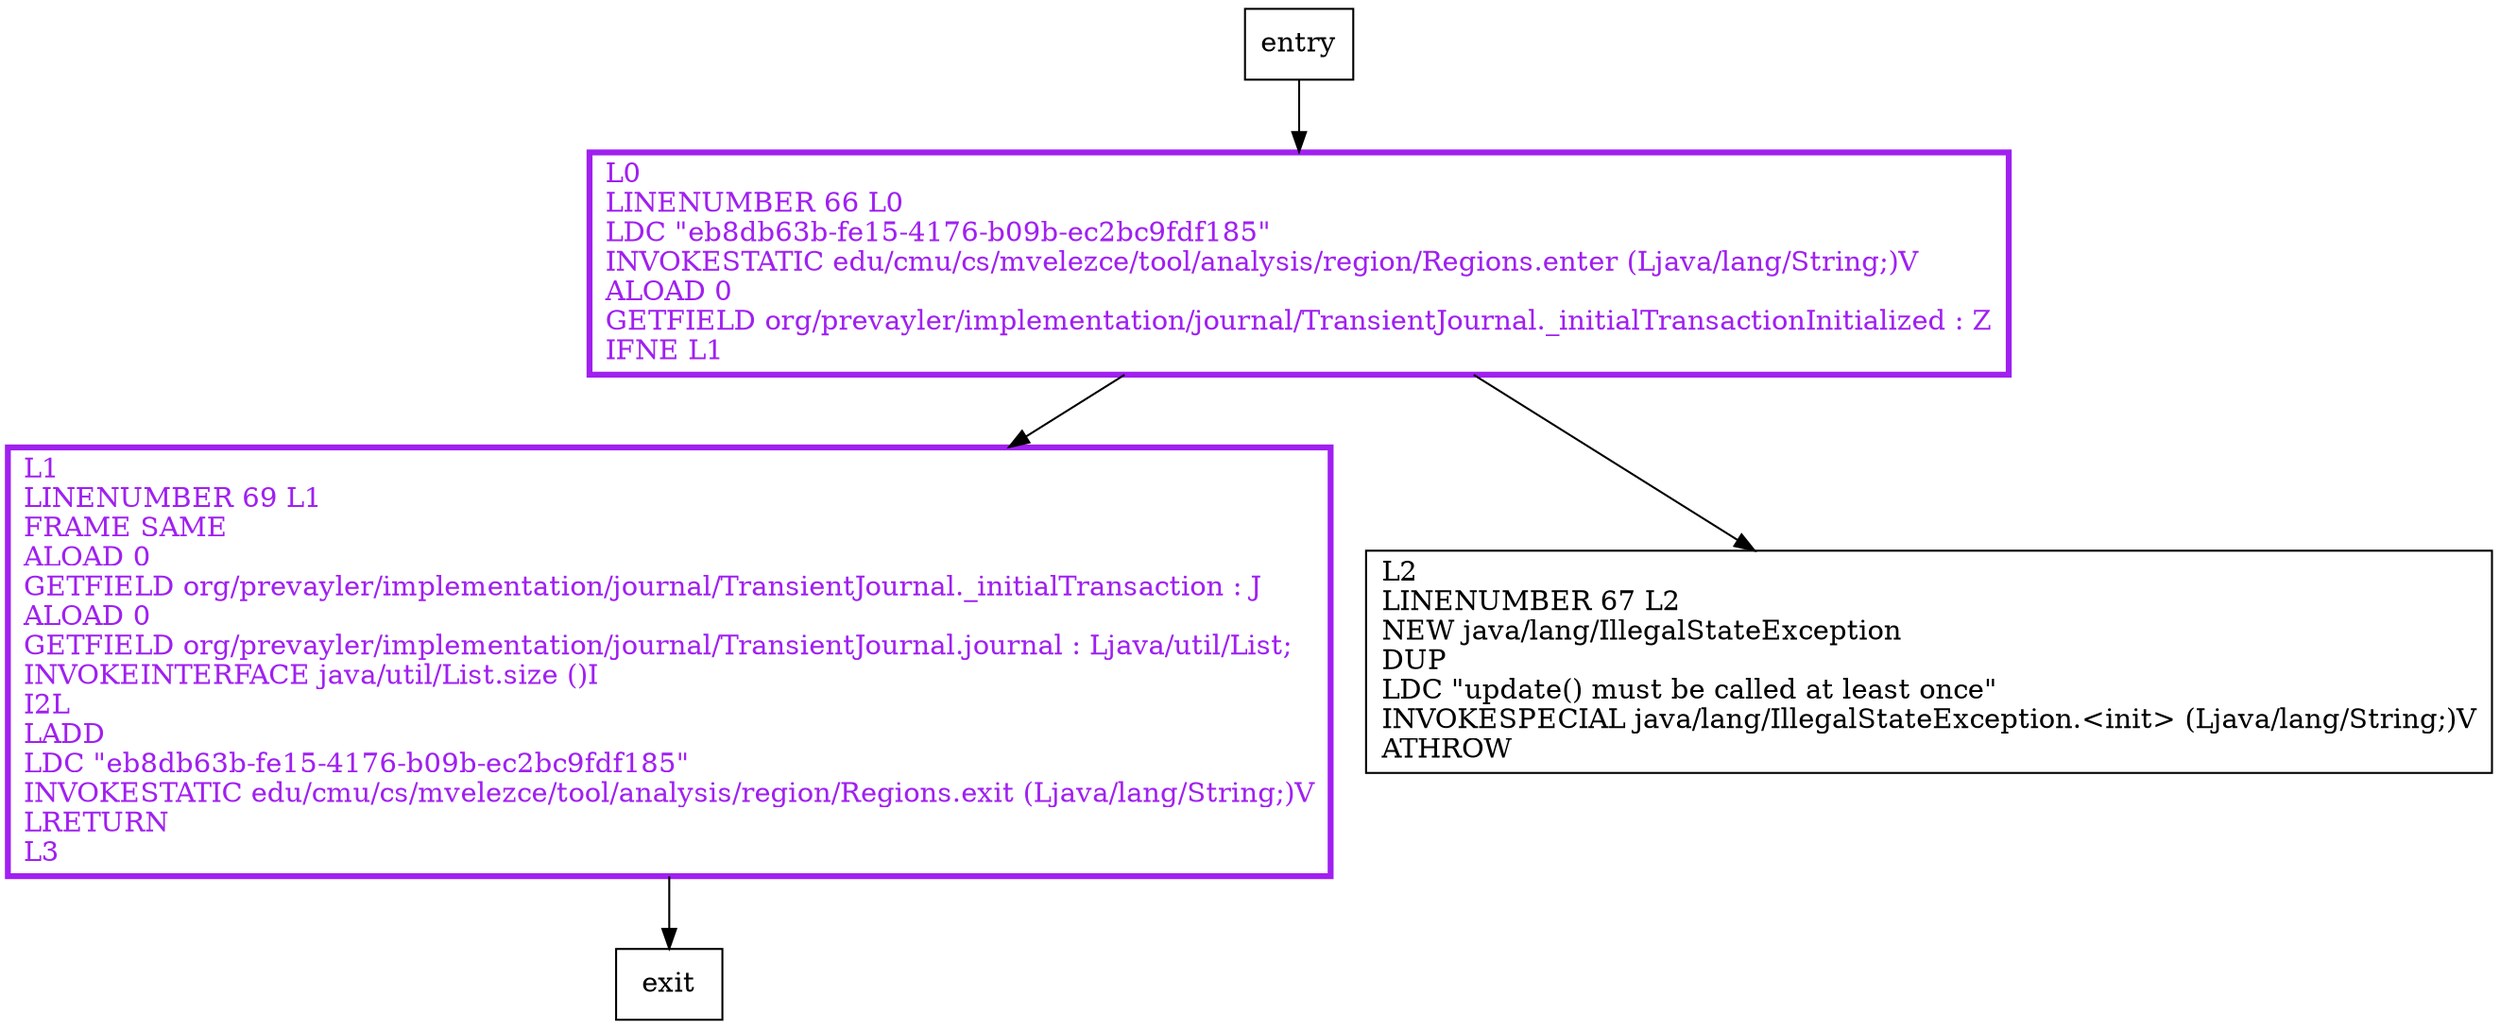 digraph nextTransaction {
node [shape=record];
1326393666 [label="L1\lLINENUMBER 69 L1\lFRAME SAME\lALOAD 0\lGETFIELD org/prevayler/implementation/journal/TransientJournal._initialTransaction : J\lALOAD 0\lGETFIELD org/prevayler/implementation/journal/TransientJournal.journal : Ljava/util/List;\lINVOKEINTERFACE java/util/List.size ()I\lI2L\lLADD\lLDC \"eb8db63b-fe15-4176-b09b-ec2bc9fdf185\"\lINVOKESTATIC edu/cmu/cs/mvelezce/tool/analysis/region/Regions.exit (Ljava/lang/String;)V\lLRETURN\lL3\l"];
1147805316 [label="L0\lLINENUMBER 66 L0\lLDC \"eb8db63b-fe15-4176-b09b-ec2bc9fdf185\"\lINVOKESTATIC edu/cmu/cs/mvelezce/tool/analysis/region/Regions.enter (Ljava/lang/String;)V\lALOAD 0\lGETFIELD org/prevayler/implementation/journal/TransientJournal._initialTransactionInitialized : Z\lIFNE L1\l"];
643290333 [label="L2\lLINENUMBER 67 L2\lNEW java/lang/IllegalStateException\lDUP\lLDC \"update() must be called at least once\"\lINVOKESPECIAL java/lang/IllegalStateException.\<init\> (Ljava/lang/String;)V\lATHROW\l"];
entry;
exit;
entry -> 1147805316;
1326393666 -> exit;
1147805316 -> 1326393666;
1147805316 -> 643290333;
1326393666[fontcolor="purple", penwidth=3, color="purple"];
1147805316[fontcolor="purple", penwidth=3, color="purple"];
}
